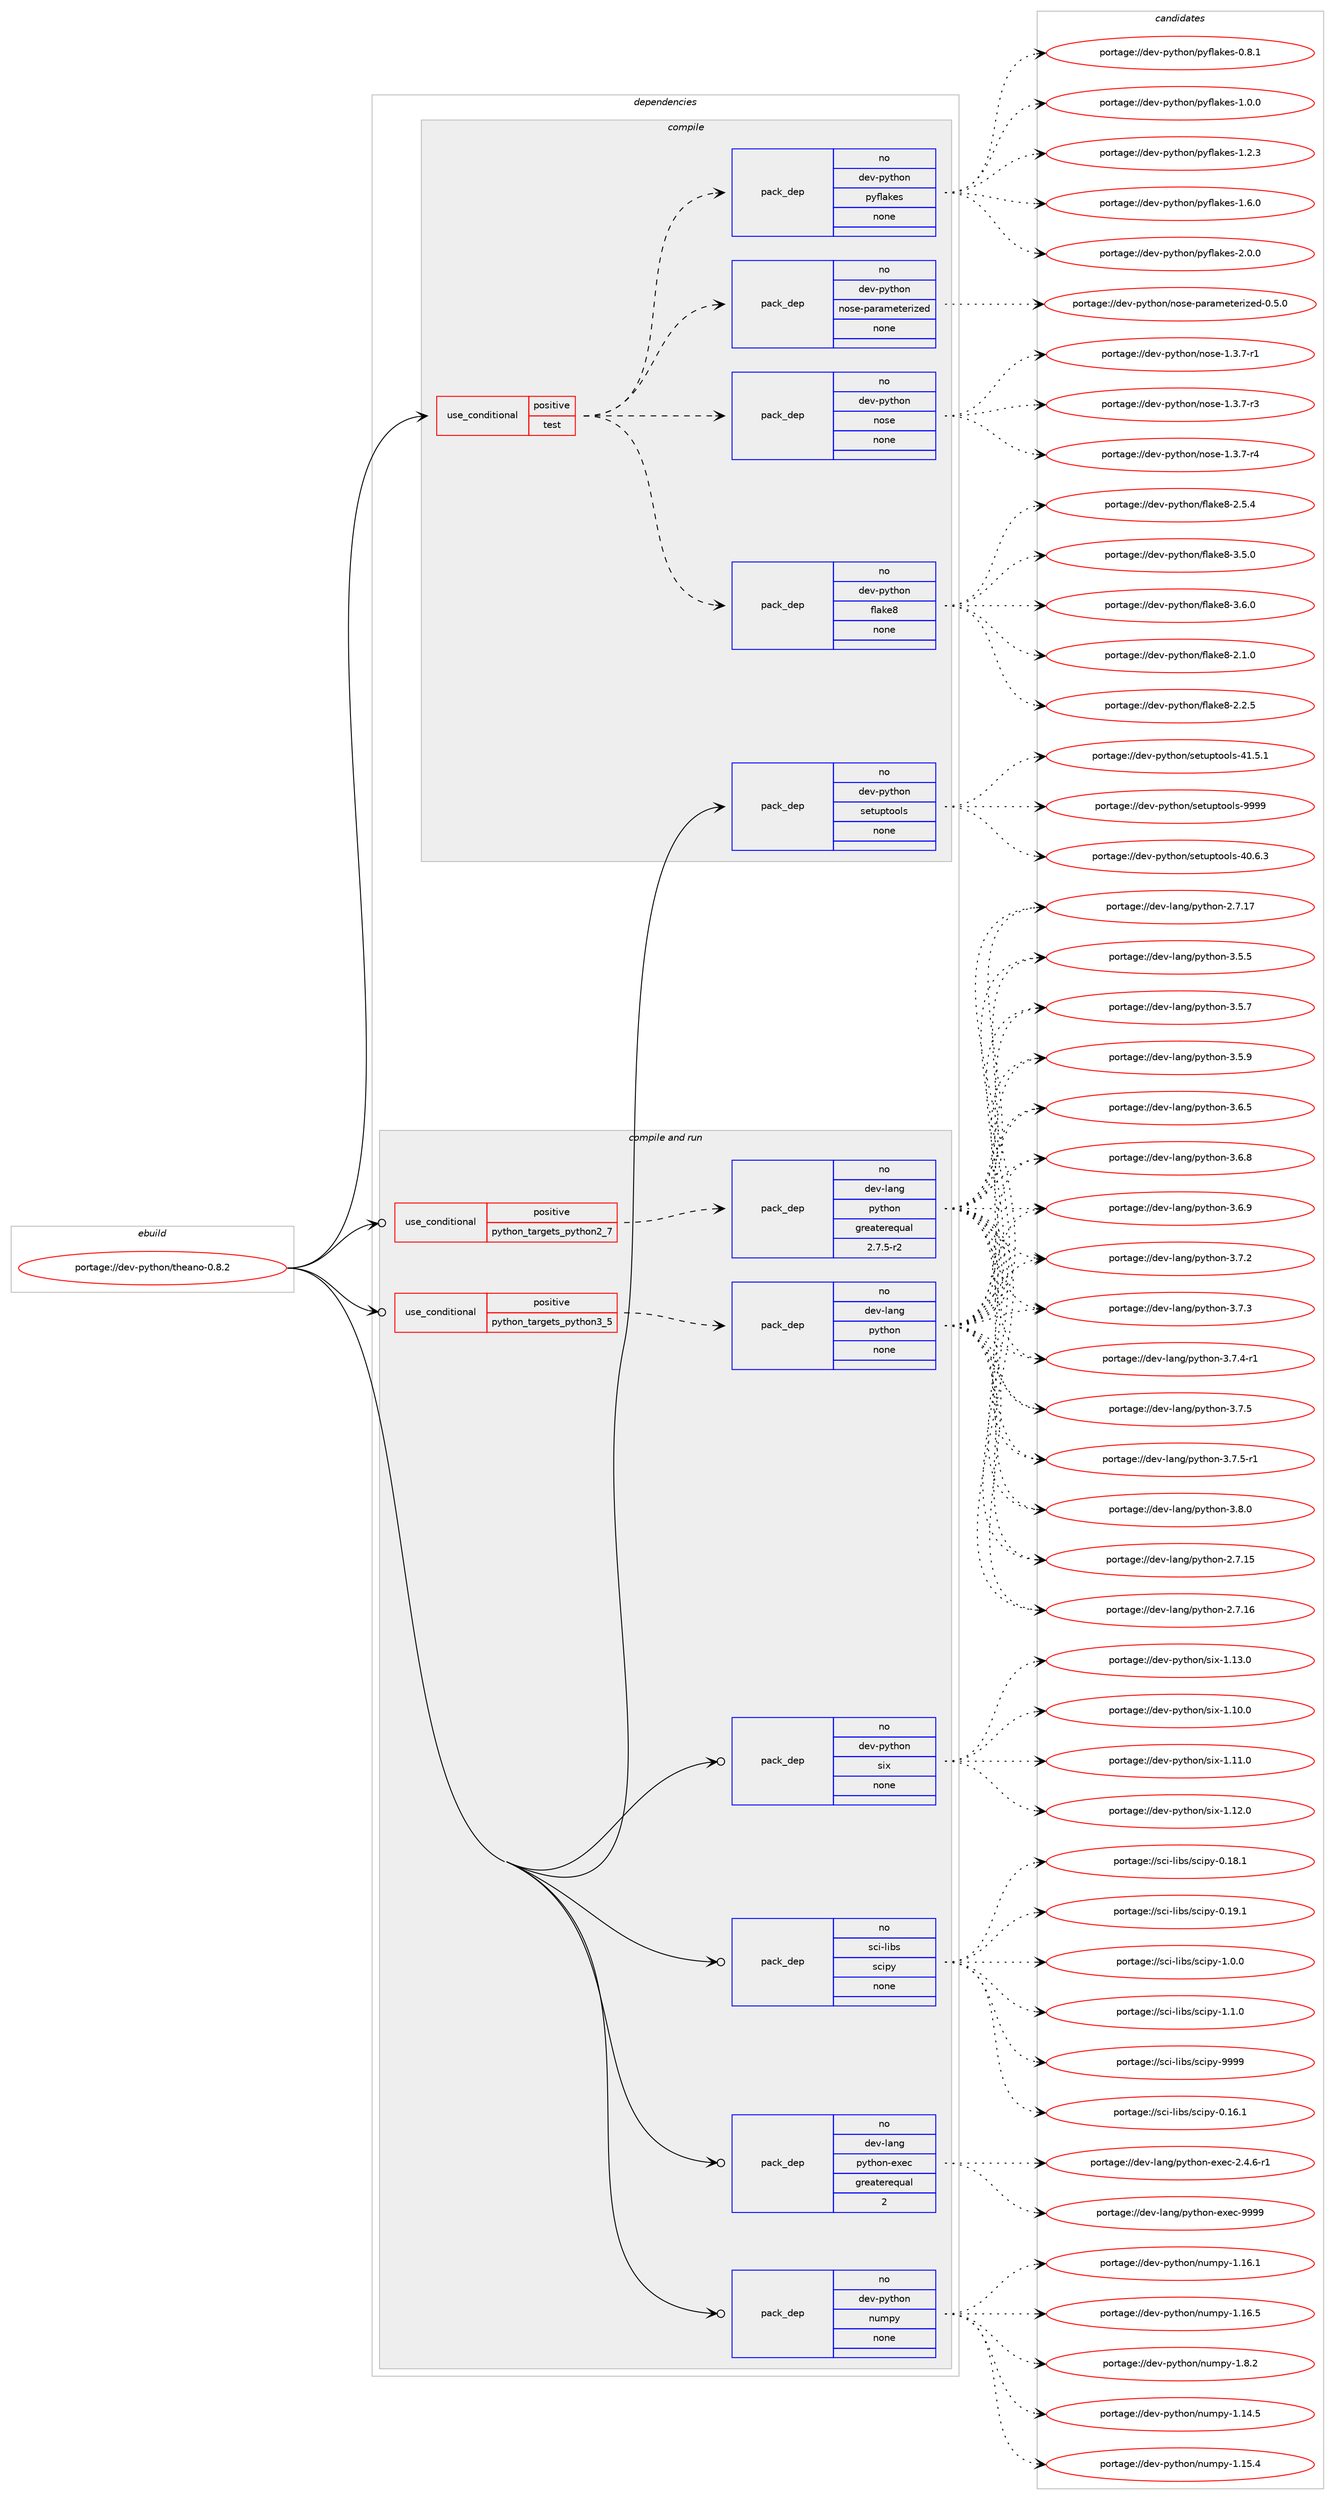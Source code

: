 digraph prolog {

# *************
# Graph options
# *************

newrank=true;
concentrate=true;
compound=true;
graph [rankdir=LR,fontname=Helvetica,fontsize=10,ranksep=1.5];#, ranksep=2.5, nodesep=0.2];
edge  [arrowhead=vee];
node  [fontname=Helvetica,fontsize=10];

# **********
# The ebuild
# **********

subgraph cluster_leftcol {
color=gray;
rank=same;
label=<<i>ebuild</i>>;
id [label="portage://dev-python/theano-0.8.2", color=red, width=4, href="../dev-python/theano-0.8.2.svg"];
}

# ****************
# The dependencies
# ****************

subgraph cluster_midcol {
color=gray;
label=<<i>dependencies</i>>;
subgraph cluster_compile {
fillcolor="#eeeeee";
style=filled;
label=<<i>compile</i>>;
subgraph cond39758 {
dependency175709 [label=<<TABLE BORDER="0" CELLBORDER="1" CELLSPACING="0" CELLPADDING="4"><TR><TD ROWSPAN="3" CELLPADDING="10">use_conditional</TD></TR><TR><TD>positive</TD></TR><TR><TD>test</TD></TR></TABLE>>, shape=none, color=red];
subgraph pack132547 {
dependency175710 [label=<<TABLE BORDER="0" CELLBORDER="1" CELLSPACING="0" CELLPADDING="4" WIDTH="220"><TR><TD ROWSPAN="6" CELLPADDING="30">pack_dep</TD></TR><TR><TD WIDTH="110">no</TD></TR><TR><TD>dev-python</TD></TR><TR><TD>flake8</TD></TR><TR><TD>none</TD></TR><TR><TD></TD></TR></TABLE>>, shape=none, color=blue];
}
dependency175709:e -> dependency175710:w [weight=20,style="dashed",arrowhead="vee"];
subgraph pack132548 {
dependency175711 [label=<<TABLE BORDER="0" CELLBORDER="1" CELLSPACING="0" CELLPADDING="4" WIDTH="220"><TR><TD ROWSPAN="6" CELLPADDING="30">pack_dep</TD></TR><TR><TD WIDTH="110">no</TD></TR><TR><TD>dev-python</TD></TR><TR><TD>nose</TD></TR><TR><TD>none</TD></TR><TR><TD></TD></TR></TABLE>>, shape=none, color=blue];
}
dependency175709:e -> dependency175711:w [weight=20,style="dashed",arrowhead="vee"];
subgraph pack132549 {
dependency175712 [label=<<TABLE BORDER="0" CELLBORDER="1" CELLSPACING="0" CELLPADDING="4" WIDTH="220"><TR><TD ROWSPAN="6" CELLPADDING="30">pack_dep</TD></TR><TR><TD WIDTH="110">no</TD></TR><TR><TD>dev-python</TD></TR><TR><TD>nose-parameterized</TD></TR><TR><TD>none</TD></TR><TR><TD></TD></TR></TABLE>>, shape=none, color=blue];
}
dependency175709:e -> dependency175712:w [weight=20,style="dashed",arrowhead="vee"];
subgraph pack132550 {
dependency175713 [label=<<TABLE BORDER="0" CELLBORDER="1" CELLSPACING="0" CELLPADDING="4" WIDTH="220"><TR><TD ROWSPAN="6" CELLPADDING="30">pack_dep</TD></TR><TR><TD WIDTH="110">no</TD></TR><TR><TD>dev-python</TD></TR><TR><TD>pyflakes</TD></TR><TR><TD>none</TD></TR><TR><TD></TD></TR></TABLE>>, shape=none, color=blue];
}
dependency175709:e -> dependency175713:w [weight=20,style="dashed",arrowhead="vee"];
}
id:e -> dependency175709:w [weight=20,style="solid",arrowhead="vee"];
subgraph pack132551 {
dependency175714 [label=<<TABLE BORDER="0" CELLBORDER="1" CELLSPACING="0" CELLPADDING="4" WIDTH="220"><TR><TD ROWSPAN="6" CELLPADDING="30">pack_dep</TD></TR><TR><TD WIDTH="110">no</TD></TR><TR><TD>dev-python</TD></TR><TR><TD>setuptools</TD></TR><TR><TD>none</TD></TR><TR><TD></TD></TR></TABLE>>, shape=none, color=blue];
}
id:e -> dependency175714:w [weight=20,style="solid",arrowhead="vee"];
}
subgraph cluster_compileandrun {
fillcolor="#eeeeee";
style=filled;
label=<<i>compile and run</i>>;
subgraph cond39759 {
dependency175715 [label=<<TABLE BORDER="0" CELLBORDER="1" CELLSPACING="0" CELLPADDING="4"><TR><TD ROWSPAN="3" CELLPADDING="10">use_conditional</TD></TR><TR><TD>positive</TD></TR><TR><TD>python_targets_python2_7</TD></TR></TABLE>>, shape=none, color=red];
subgraph pack132552 {
dependency175716 [label=<<TABLE BORDER="0" CELLBORDER="1" CELLSPACING="0" CELLPADDING="4" WIDTH="220"><TR><TD ROWSPAN="6" CELLPADDING="30">pack_dep</TD></TR><TR><TD WIDTH="110">no</TD></TR><TR><TD>dev-lang</TD></TR><TR><TD>python</TD></TR><TR><TD>greaterequal</TD></TR><TR><TD>2.7.5-r2</TD></TR></TABLE>>, shape=none, color=blue];
}
dependency175715:e -> dependency175716:w [weight=20,style="dashed",arrowhead="vee"];
}
id:e -> dependency175715:w [weight=20,style="solid",arrowhead="odotvee"];
subgraph cond39760 {
dependency175717 [label=<<TABLE BORDER="0" CELLBORDER="1" CELLSPACING="0" CELLPADDING="4"><TR><TD ROWSPAN="3" CELLPADDING="10">use_conditional</TD></TR><TR><TD>positive</TD></TR><TR><TD>python_targets_python3_5</TD></TR></TABLE>>, shape=none, color=red];
subgraph pack132553 {
dependency175718 [label=<<TABLE BORDER="0" CELLBORDER="1" CELLSPACING="0" CELLPADDING="4" WIDTH="220"><TR><TD ROWSPAN="6" CELLPADDING="30">pack_dep</TD></TR><TR><TD WIDTH="110">no</TD></TR><TR><TD>dev-lang</TD></TR><TR><TD>python</TD></TR><TR><TD>none</TD></TR><TR><TD></TD></TR></TABLE>>, shape=none, color=blue];
}
dependency175717:e -> dependency175718:w [weight=20,style="dashed",arrowhead="vee"];
}
id:e -> dependency175717:w [weight=20,style="solid",arrowhead="odotvee"];
subgraph pack132554 {
dependency175719 [label=<<TABLE BORDER="0" CELLBORDER="1" CELLSPACING="0" CELLPADDING="4" WIDTH="220"><TR><TD ROWSPAN="6" CELLPADDING="30">pack_dep</TD></TR><TR><TD WIDTH="110">no</TD></TR><TR><TD>dev-lang</TD></TR><TR><TD>python-exec</TD></TR><TR><TD>greaterequal</TD></TR><TR><TD>2</TD></TR></TABLE>>, shape=none, color=blue];
}
id:e -> dependency175719:w [weight=20,style="solid",arrowhead="odotvee"];
subgraph pack132555 {
dependency175720 [label=<<TABLE BORDER="0" CELLBORDER="1" CELLSPACING="0" CELLPADDING="4" WIDTH="220"><TR><TD ROWSPAN="6" CELLPADDING="30">pack_dep</TD></TR><TR><TD WIDTH="110">no</TD></TR><TR><TD>dev-python</TD></TR><TR><TD>numpy</TD></TR><TR><TD>none</TD></TR><TR><TD></TD></TR></TABLE>>, shape=none, color=blue];
}
id:e -> dependency175720:w [weight=20,style="solid",arrowhead="odotvee"];
subgraph pack132556 {
dependency175721 [label=<<TABLE BORDER="0" CELLBORDER="1" CELLSPACING="0" CELLPADDING="4" WIDTH="220"><TR><TD ROWSPAN="6" CELLPADDING="30">pack_dep</TD></TR><TR><TD WIDTH="110">no</TD></TR><TR><TD>dev-python</TD></TR><TR><TD>six</TD></TR><TR><TD>none</TD></TR><TR><TD></TD></TR></TABLE>>, shape=none, color=blue];
}
id:e -> dependency175721:w [weight=20,style="solid",arrowhead="odotvee"];
subgraph pack132557 {
dependency175722 [label=<<TABLE BORDER="0" CELLBORDER="1" CELLSPACING="0" CELLPADDING="4" WIDTH="220"><TR><TD ROWSPAN="6" CELLPADDING="30">pack_dep</TD></TR><TR><TD WIDTH="110">no</TD></TR><TR><TD>sci-libs</TD></TR><TR><TD>scipy</TD></TR><TR><TD>none</TD></TR><TR><TD></TD></TR></TABLE>>, shape=none, color=blue];
}
id:e -> dependency175722:w [weight=20,style="solid",arrowhead="odotvee"];
}
subgraph cluster_run {
fillcolor="#eeeeee";
style=filled;
label=<<i>run</i>>;
}
}

# **************
# The candidates
# **************

subgraph cluster_choices {
rank=same;
color=gray;
label=<<i>candidates</i>>;

subgraph choice132547 {
color=black;
nodesep=1;
choiceportage10010111845112121116104111110471021089710710156455046494648 [label="portage://dev-python/flake8-2.1.0", color=red, width=4,href="../dev-python/flake8-2.1.0.svg"];
choiceportage10010111845112121116104111110471021089710710156455046504653 [label="portage://dev-python/flake8-2.2.5", color=red, width=4,href="../dev-python/flake8-2.2.5.svg"];
choiceportage10010111845112121116104111110471021089710710156455046534652 [label="portage://dev-python/flake8-2.5.4", color=red, width=4,href="../dev-python/flake8-2.5.4.svg"];
choiceportage10010111845112121116104111110471021089710710156455146534648 [label="portage://dev-python/flake8-3.5.0", color=red, width=4,href="../dev-python/flake8-3.5.0.svg"];
choiceportage10010111845112121116104111110471021089710710156455146544648 [label="portage://dev-python/flake8-3.6.0", color=red, width=4,href="../dev-python/flake8-3.6.0.svg"];
dependency175710:e -> choiceportage10010111845112121116104111110471021089710710156455046494648:w [style=dotted,weight="100"];
dependency175710:e -> choiceportage10010111845112121116104111110471021089710710156455046504653:w [style=dotted,weight="100"];
dependency175710:e -> choiceportage10010111845112121116104111110471021089710710156455046534652:w [style=dotted,weight="100"];
dependency175710:e -> choiceportage10010111845112121116104111110471021089710710156455146534648:w [style=dotted,weight="100"];
dependency175710:e -> choiceportage10010111845112121116104111110471021089710710156455146544648:w [style=dotted,weight="100"];
}
subgraph choice132548 {
color=black;
nodesep=1;
choiceportage10010111845112121116104111110471101111151014549465146554511449 [label="portage://dev-python/nose-1.3.7-r1", color=red, width=4,href="../dev-python/nose-1.3.7-r1.svg"];
choiceportage10010111845112121116104111110471101111151014549465146554511451 [label="portage://dev-python/nose-1.3.7-r3", color=red, width=4,href="../dev-python/nose-1.3.7-r3.svg"];
choiceportage10010111845112121116104111110471101111151014549465146554511452 [label="portage://dev-python/nose-1.3.7-r4", color=red, width=4,href="../dev-python/nose-1.3.7-r4.svg"];
dependency175711:e -> choiceportage10010111845112121116104111110471101111151014549465146554511449:w [style=dotted,weight="100"];
dependency175711:e -> choiceportage10010111845112121116104111110471101111151014549465146554511451:w [style=dotted,weight="100"];
dependency175711:e -> choiceportage10010111845112121116104111110471101111151014549465146554511452:w [style=dotted,weight="100"];
}
subgraph choice132549 {
color=black;
nodesep=1;
choiceportage1001011184511212111610411111047110111115101451129711497109101116101114105122101100454846534648 [label="portage://dev-python/nose-parameterized-0.5.0", color=red, width=4,href="../dev-python/nose-parameterized-0.5.0.svg"];
dependency175712:e -> choiceportage1001011184511212111610411111047110111115101451129711497109101116101114105122101100454846534648:w [style=dotted,weight="100"];
}
subgraph choice132550 {
color=black;
nodesep=1;
choiceportage100101118451121211161041111104711212110210897107101115454846564649 [label="portage://dev-python/pyflakes-0.8.1", color=red, width=4,href="../dev-python/pyflakes-0.8.1.svg"];
choiceportage100101118451121211161041111104711212110210897107101115454946484648 [label="portage://dev-python/pyflakes-1.0.0", color=red, width=4,href="../dev-python/pyflakes-1.0.0.svg"];
choiceportage100101118451121211161041111104711212110210897107101115454946504651 [label="portage://dev-python/pyflakes-1.2.3", color=red, width=4,href="../dev-python/pyflakes-1.2.3.svg"];
choiceportage100101118451121211161041111104711212110210897107101115454946544648 [label="portage://dev-python/pyflakes-1.6.0", color=red, width=4,href="../dev-python/pyflakes-1.6.0.svg"];
choiceportage100101118451121211161041111104711212110210897107101115455046484648 [label="portage://dev-python/pyflakes-2.0.0", color=red, width=4,href="../dev-python/pyflakes-2.0.0.svg"];
dependency175713:e -> choiceportage100101118451121211161041111104711212110210897107101115454846564649:w [style=dotted,weight="100"];
dependency175713:e -> choiceportage100101118451121211161041111104711212110210897107101115454946484648:w [style=dotted,weight="100"];
dependency175713:e -> choiceportage100101118451121211161041111104711212110210897107101115454946504651:w [style=dotted,weight="100"];
dependency175713:e -> choiceportage100101118451121211161041111104711212110210897107101115454946544648:w [style=dotted,weight="100"];
dependency175713:e -> choiceportage100101118451121211161041111104711212110210897107101115455046484648:w [style=dotted,weight="100"];
}
subgraph choice132551 {
color=black;
nodesep=1;
choiceportage100101118451121211161041111104711510111611711211611111110811545524846544651 [label="portage://dev-python/setuptools-40.6.3", color=red, width=4,href="../dev-python/setuptools-40.6.3.svg"];
choiceportage100101118451121211161041111104711510111611711211611111110811545524946534649 [label="portage://dev-python/setuptools-41.5.1", color=red, width=4,href="../dev-python/setuptools-41.5.1.svg"];
choiceportage10010111845112121116104111110471151011161171121161111111081154557575757 [label="portage://dev-python/setuptools-9999", color=red, width=4,href="../dev-python/setuptools-9999.svg"];
dependency175714:e -> choiceportage100101118451121211161041111104711510111611711211611111110811545524846544651:w [style=dotted,weight="100"];
dependency175714:e -> choiceportage100101118451121211161041111104711510111611711211611111110811545524946534649:w [style=dotted,weight="100"];
dependency175714:e -> choiceportage10010111845112121116104111110471151011161171121161111111081154557575757:w [style=dotted,weight="100"];
}
subgraph choice132552 {
color=black;
nodesep=1;
choiceportage10010111845108971101034711212111610411111045504655464953 [label="portage://dev-lang/python-2.7.15", color=red, width=4,href="../dev-lang/python-2.7.15.svg"];
choiceportage10010111845108971101034711212111610411111045504655464954 [label="portage://dev-lang/python-2.7.16", color=red, width=4,href="../dev-lang/python-2.7.16.svg"];
choiceportage10010111845108971101034711212111610411111045504655464955 [label="portage://dev-lang/python-2.7.17", color=red, width=4,href="../dev-lang/python-2.7.17.svg"];
choiceportage100101118451089711010347112121116104111110455146534653 [label="portage://dev-lang/python-3.5.5", color=red, width=4,href="../dev-lang/python-3.5.5.svg"];
choiceportage100101118451089711010347112121116104111110455146534655 [label="portage://dev-lang/python-3.5.7", color=red, width=4,href="../dev-lang/python-3.5.7.svg"];
choiceportage100101118451089711010347112121116104111110455146534657 [label="portage://dev-lang/python-3.5.9", color=red, width=4,href="../dev-lang/python-3.5.9.svg"];
choiceportage100101118451089711010347112121116104111110455146544653 [label="portage://dev-lang/python-3.6.5", color=red, width=4,href="../dev-lang/python-3.6.5.svg"];
choiceportage100101118451089711010347112121116104111110455146544656 [label="portage://dev-lang/python-3.6.8", color=red, width=4,href="../dev-lang/python-3.6.8.svg"];
choiceportage100101118451089711010347112121116104111110455146544657 [label="portage://dev-lang/python-3.6.9", color=red, width=4,href="../dev-lang/python-3.6.9.svg"];
choiceportage100101118451089711010347112121116104111110455146554650 [label="portage://dev-lang/python-3.7.2", color=red, width=4,href="../dev-lang/python-3.7.2.svg"];
choiceportage100101118451089711010347112121116104111110455146554651 [label="portage://dev-lang/python-3.7.3", color=red, width=4,href="../dev-lang/python-3.7.3.svg"];
choiceportage1001011184510897110103471121211161041111104551465546524511449 [label="portage://dev-lang/python-3.7.4-r1", color=red, width=4,href="../dev-lang/python-3.7.4-r1.svg"];
choiceportage100101118451089711010347112121116104111110455146554653 [label="portage://dev-lang/python-3.7.5", color=red, width=4,href="../dev-lang/python-3.7.5.svg"];
choiceportage1001011184510897110103471121211161041111104551465546534511449 [label="portage://dev-lang/python-3.7.5-r1", color=red, width=4,href="../dev-lang/python-3.7.5-r1.svg"];
choiceportage100101118451089711010347112121116104111110455146564648 [label="portage://dev-lang/python-3.8.0", color=red, width=4,href="../dev-lang/python-3.8.0.svg"];
dependency175716:e -> choiceportage10010111845108971101034711212111610411111045504655464953:w [style=dotted,weight="100"];
dependency175716:e -> choiceportage10010111845108971101034711212111610411111045504655464954:w [style=dotted,weight="100"];
dependency175716:e -> choiceportage10010111845108971101034711212111610411111045504655464955:w [style=dotted,weight="100"];
dependency175716:e -> choiceportage100101118451089711010347112121116104111110455146534653:w [style=dotted,weight="100"];
dependency175716:e -> choiceportage100101118451089711010347112121116104111110455146534655:w [style=dotted,weight="100"];
dependency175716:e -> choiceportage100101118451089711010347112121116104111110455146534657:w [style=dotted,weight="100"];
dependency175716:e -> choiceportage100101118451089711010347112121116104111110455146544653:w [style=dotted,weight="100"];
dependency175716:e -> choiceportage100101118451089711010347112121116104111110455146544656:w [style=dotted,weight="100"];
dependency175716:e -> choiceportage100101118451089711010347112121116104111110455146544657:w [style=dotted,weight="100"];
dependency175716:e -> choiceportage100101118451089711010347112121116104111110455146554650:w [style=dotted,weight="100"];
dependency175716:e -> choiceportage100101118451089711010347112121116104111110455146554651:w [style=dotted,weight="100"];
dependency175716:e -> choiceportage1001011184510897110103471121211161041111104551465546524511449:w [style=dotted,weight="100"];
dependency175716:e -> choiceportage100101118451089711010347112121116104111110455146554653:w [style=dotted,weight="100"];
dependency175716:e -> choiceportage1001011184510897110103471121211161041111104551465546534511449:w [style=dotted,weight="100"];
dependency175716:e -> choiceportage100101118451089711010347112121116104111110455146564648:w [style=dotted,weight="100"];
}
subgraph choice132553 {
color=black;
nodesep=1;
choiceportage10010111845108971101034711212111610411111045504655464953 [label="portage://dev-lang/python-2.7.15", color=red, width=4,href="../dev-lang/python-2.7.15.svg"];
choiceportage10010111845108971101034711212111610411111045504655464954 [label="portage://dev-lang/python-2.7.16", color=red, width=4,href="../dev-lang/python-2.7.16.svg"];
choiceportage10010111845108971101034711212111610411111045504655464955 [label="portage://dev-lang/python-2.7.17", color=red, width=4,href="../dev-lang/python-2.7.17.svg"];
choiceportage100101118451089711010347112121116104111110455146534653 [label="portage://dev-lang/python-3.5.5", color=red, width=4,href="../dev-lang/python-3.5.5.svg"];
choiceportage100101118451089711010347112121116104111110455146534655 [label="portage://dev-lang/python-3.5.7", color=red, width=4,href="../dev-lang/python-3.5.7.svg"];
choiceportage100101118451089711010347112121116104111110455146534657 [label="portage://dev-lang/python-3.5.9", color=red, width=4,href="../dev-lang/python-3.5.9.svg"];
choiceportage100101118451089711010347112121116104111110455146544653 [label="portage://dev-lang/python-3.6.5", color=red, width=4,href="../dev-lang/python-3.6.5.svg"];
choiceportage100101118451089711010347112121116104111110455146544656 [label="portage://dev-lang/python-3.6.8", color=red, width=4,href="../dev-lang/python-3.6.8.svg"];
choiceportage100101118451089711010347112121116104111110455146544657 [label="portage://dev-lang/python-3.6.9", color=red, width=4,href="../dev-lang/python-3.6.9.svg"];
choiceportage100101118451089711010347112121116104111110455146554650 [label="portage://dev-lang/python-3.7.2", color=red, width=4,href="../dev-lang/python-3.7.2.svg"];
choiceportage100101118451089711010347112121116104111110455146554651 [label="portage://dev-lang/python-3.7.3", color=red, width=4,href="../dev-lang/python-3.7.3.svg"];
choiceportage1001011184510897110103471121211161041111104551465546524511449 [label="portage://dev-lang/python-3.7.4-r1", color=red, width=4,href="../dev-lang/python-3.7.4-r1.svg"];
choiceportage100101118451089711010347112121116104111110455146554653 [label="portage://dev-lang/python-3.7.5", color=red, width=4,href="../dev-lang/python-3.7.5.svg"];
choiceportage1001011184510897110103471121211161041111104551465546534511449 [label="portage://dev-lang/python-3.7.5-r1", color=red, width=4,href="../dev-lang/python-3.7.5-r1.svg"];
choiceportage100101118451089711010347112121116104111110455146564648 [label="portage://dev-lang/python-3.8.0", color=red, width=4,href="../dev-lang/python-3.8.0.svg"];
dependency175718:e -> choiceportage10010111845108971101034711212111610411111045504655464953:w [style=dotted,weight="100"];
dependency175718:e -> choiceportage10010111845108971101034711212111610411111045504655464954:w [style=dotted,weight="100"];
dependency175718:e -> choiceportage10010111845108971101034711212111610411111045504655464955:w [style=dotted,weight="100"];
dependency175718:e -> choiceportage100101118451089711010347112121116104111110455146534653:w [style=dotted,weight="100"];
dependency175718:e -> choiceportage100101118451089711010347112121116104111110455146534655:w [style=dotted,weight="100"];
dependency175718:e -> choiceportage100101118451089711010347112121116104111110455146534657:w [style=dotted,weight="100"];
dependency175718:e -> choiceportage100101118451089711010347112121116104111110455146544653:w [style=dotted,weight="100"];
dependency175718:e -> choiceportage100101118451089711010347112121116104111110455146544656:w [style=dotted,weight="100"];
dependency175718:e -> choiceportage100101118451089711010347112121116104111110455146544657:w [style=dotted,weight="100"];
dependency175718:e -> choiceportage100101118451089711010347112121116104111110455146554650:w [style=dotted,weight="100"];
dependency175718:e -> choiceportage100101118451089711010347112121116104111110455146554651:w [style=dotted,weight="100"];
dependency175718:e -> choiceportage1001011184510897110103471121211161041111104551465546524511449:w [style=dotted,weight="100"];
dependency175718:e -> choiceportage100101118451089711010347112121116104111110455146554653:w [style=dotted,weight="100"];
dependency175718:e -> choiceportage1001011184510897110103471121211161041111104551465546534511449:w [style=dotted,weight="100"];
dependency175718:e -> choiceportage100101118451089711010347112121116104111110455146564648:w [style=dotted,weight="100"];
}
subgraph choice132554 {
color=black;
nodesep=1;
choiceportage10010111845108971101034711212111610411111045101120101994550465246544511449 [label="portage://dev-lang/python-exec-2.4.6-r1", color=red, width=4,href="../dev-lang/python-exec-2.4.6-r1.svg"];
choiceportage10010111845108971101034711212111610411111045101120101994557575757 [label="portage://dev-lang/python-exec-9999", color=red, width=4,href="../dev-lang/python-exec-9999.svg"];
dependency175719:e -> choiceportage10010111845108971101034711212111610411111045101120101994550465246544511449:w [style=dotted,weight="100"];
dependency175719:e -> choiceportage10010111845108971101034711212111610411111045101120101994557575757:w [style=dotted,weight="100"];
}
subgraph choice132555 {
color=black;
nodesep=1;
choiceportage100101118451121211161041111104711011710911212145494649524653 [label="portage://dev-python/numpy-1.14.5", color=red, width=4,href="../dev-python/numpy-1.14.5.svg"];
choiceportage100101118451121211161041111104711011710911212145494649534652 [label="portage://dev-python/numpy-1.15.4", color=red, width=4,href="../dev-python/numpy-1.15.4.svg"];
choiceportage100101118451121211161041111104711011710911212145494649544649 [label="portage://dev-python/numpy-1.16.1", color=red, width=4,href="../dev-python/numpy-1.16.1.svg"];
choiceportage100101118451121211161041111104711011710911212145494649544653 [label="portage://dev-python/numpy-1.16.5", color=red, width=4,href="../dev-python/numpy-1.16.5.svg"];
choiceportage1001011184511212111610411111047110117109112121454946564650 [label="portage://dev-python/numpy-1.8.2", color=red, width=4,href="../dev-python/numpy-1.8.2.svg"];
dependency175720:e -> choiceportage100101118451121211161041111104711011710911212145494649524653:w [style=dotted,weight="100"];
dependency175720:e -> choiceportage100101118451121211161041111104711011710911212145494649534652:w [style=dotted,weight="100"];
dependency175720:e -> choiceportage100101118451121211161041111104711011710911212145494649544649:w [style=dotted,weight="100"];
dependency175720:e -> choiceportage100101118451121211161041111104711011710911212145494649544653:w [style=dotted,weight="100"];
dependency175720:e -> choiceportage1001011184511212111610411111047110117109112121454946564650:w [style=dotted,weight="100"];
}
subgraph choice132556 {
color=black;
nodesep=1;
choiceportage100101118451121211161041111104711510512045494649484648 [label="portage://dev-python/six-1.10.0", color=red, width=4,href="../dev-python/six-1.10.0.svg"];
choiceportage100101118451121211161041111104711510512045494649494648 [label="portage://dev-python/six-1.11.0", color=red, width=4,href="../dev-python/six-1.11.0.svg"];
choiceportage100101118451121211161041111104711510512045494649504648 [label="portage://dev-python/six-1.12.0", color=red, width=4,href="../dev-python/six-1.12.0.svg"];
choiceportage100101118451121211161041111104711510512045494649514648 [label="portage://dev-python/six-1.13.0", color=red, width=4,href="../dev-python/six-1.13.0.svg"];
dependency175721:e -> choiceportage100101118451121211161041111104711510512045494649484648:w [style=dotted,weight="100"];
dependency175721:e -> choiceportage100101118451121211161041111104711510512045494649494648:w [style=dotted,weight="100"];
dependency175721:e -> choiceportage100101118451121211161041111104711510512045494649504648:w [style=dotted,weight="100"];
dependency175721:e -> choiceportage100101118451121211161041111104711510512045494649514648:w [style=dotted,weight="100"];
}
subgraph choice132557 {
color=black;
nodesep=1;
choiceportage115991054510810598115471159910511212145484649544649 [label="portage://sci-libs/scipy-0.16.1", color=red, width=4,href="../sci-libs/scipy-0.16.1.svg"];
choiceportage115991054510810598115471159910511212145484649564649 [label="portage://sci-libs/scipy-0.18.1", color=red, width=4,href="../sci-libs/scipy-0.18.1.svg"];
choiceportage115991054510810598115471159910511212145484649574649 [label="portage://sci-libs/scipy-0.19.1", color=red, width=4,href="../sci-libs/scipy-0.19.1.svg"];
choiceportage1159910545108105981154711599105112121454946484648 [label="portage://sci-libs/scipy-1.0.0", color=red, width=4,href="../sci-libs/scipy-1.0.0.svg"];
choiceportage1159910545108105981154711599105112121454946494648 [label="portage://sci-libs/scipy-1.1.0", color=red, width=4,href="../sci-libs/scipy-1.1.0.svg"];
choiceportage11599105451081059811547115991051121214557575757 [label="portage://sci-libs/scipy-9999", color=red, width=4,href="../sci-libs/scipy-9999.svg"];
dependency175722:e -> choiceportage115991054510810598115471159910511212145484649544649:w [style=dotted,weight="100"];
dependency175722:e -> choiceportage115991054510810598115471159910511212145484649564649:w [style=dotted,weight="100"];
dependency175722:e -> choiceportage115991054510810598115471159910511212145484649574649:w [style=dotted,weight="100"];
dependency175722:e -> choiceportage1159910545108105981154711599105112121454946484648:w [style=dotted,weight="100"];
dependency175722:e -> choiceportage1159910545108105981154711599105112121454946494648:w [style=dotted,weight="100"];
dependency175722:e -> choiceportage11599105451081059811547115991051121214557575757:w [style=dotted,weight="100"];
}
}

}
